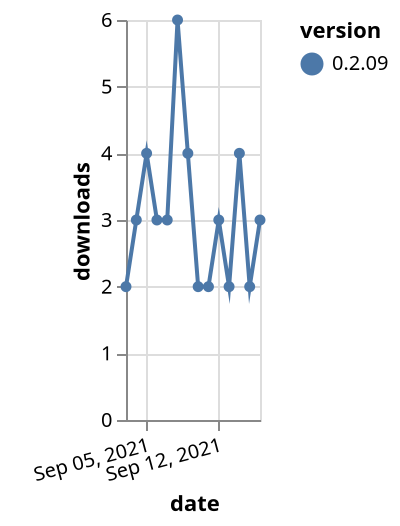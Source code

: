 {"$schema": "https://vega.github.io/schema/vega-lite/v5.json", "description": "A simple bar chart with embedded data.", "data": {"values": [{"date": "2021-09-03", "total": 4788, "delta": 2, "version": "0.2.09"}, {"date": "2021-09-04", "total": 4791, "delta": 3, "version": "0.2.09"}, {"date": "2021-09-05", "total": 4795, "delta": 4, "version": "0.2.09"}, {"date": "2021-09-06", "total": 4798, "delta": 3, "version": "0.2.09"}, {"date": "2021-09-07", "total": 4801, "delta": 3, "version": "0.2.09"}, {"date": "2021-09-08", "total": 4807, "delta": 6, "version": "0.2.09"}, {"date": "2021-09-09", "total": 4811, "delta": 4, "version": "0.2.09"}, {"date": "2021-09-10", "total": 4813, "delta": 2, "version": "0.2.09"}, {"date": "2021-09-11", "total": 4815, "delta": 2, "version": "0.2.09"}, {"date": "2021-09-12", "total": 4818, "delta": 3, "version": "0.2.09"}, {"date": "2021-09-13", "total": 4820, "delta": 2, "version": "0.2.09"}, {"date": "2021-09-14", "total": 4824, "delta": 4, "version": "0.2.09"}, {"date": "2021-09-15", "total": 4826, "delta": 2, "version": "0.2.09"}, {"date": "2021-09-16", "total": 4829, "delta": 3, "version": "0.2.09"}]}, "width": "container", "mark": {"type": "line", "point": {"filled": true}}, "encoding": {"x": {"field": "date", "type": "temporal", "timeUnit": "yearmonthdate", "title": "date", "axis": {"labelAngle": -15}}, "y": {"field": "delta", "type": "quantitative", "title": "downloads"}, "color": {"field": "version", "type": "nominal"}, "tooltip": {"field": "delta"}}}